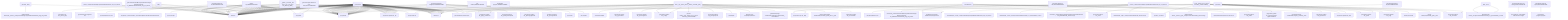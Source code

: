 graph TD
    app-mlperf-inference,d775cac873ee4231_(_python,_resnet50,_tvm-onnx,_cpu,_test,_r5.0-dev_default,_offline_) --> detect,os
    app-mlperf-inference,d775cac873ee4231_(_python,_resnet50,_tvm-onnx,_cpu,_test,_r5.0-dev_default,_offline_) --> get,sys-utils-cm
    app-mlperf-inference,d775cac873ee4231_(_python,_resnet50,_tvm-onnx,_cpu,_test,_r5.0-dev_default,_offline_) --> get,python
    get-mlperf-inference-src,4b57186581024797 --> detect,os
    get-mlperf-inference-src,4b57186581024797 --> get,python3
    get-mlperf-inference-src,4b57186581024797 --> get,git,repo,_branch.master,_repo.https://github.com/mlcommons/inference
    app-mlperf-inference,d775cac873ee4231_(_python,_resnet50,_tvm-onnx,_cpu,_test,_r5.0-dev_default,_offline_) --> get,mlcommons,inference,src
    get-mlperf-inference-utils,e341e5f86d8342e5 --> get,mlperf,inference,src
    app-mlperf-inference,d775cac873ee4231_(_python,_resnet50,_tvm-onnx,_cpu,_test,_r5.0-dev_default,_offline_) --> get,mlperf,inference,utils
    download-file,9cdc8dc41aae437e_(_wget,_url.https://armi.in/files/caffe_ilsvrc12.tar.gz_) --> detect,os
    download-and-extract,c67e81a4ce2649f5_(_extract,_wget,_url.https://armi.in/files/caffe_ilsvrc12.tar.gz_) --> download,file,_wget,_url.https://armi.in/files/caffe_ilsvrc12.tar.gz
    extract-file,3f0b76219d004817_(_path./home/runner/MLC/repos/local/cache/download-file_4b2fe385/caffe_ilsvrc12.tar.gz_) --> detect,os
    download-and-extract,c67e81a4ce2649f5_(_extract,_wget,_url.https://armi.in/files/caffe_ilsvrc12.tar.gz_) --> extract,file,_path./home/runner/MLC/repos/local/cache/download-file_4b2fe385/caffe_ilsvrc12.tar.gz
    get-dataset-imagenet-aux,bb2c6dd8c8c64217 --> download-and-extract,_extract,_wget,_url.https://armi.in/files/caffe_ilsvrc12.tar.gz
    app-mlperf-inference,d775cac873ee4231_(_python,_resnet50,_tvm-onnx,_cpu,_test,_r5.0-dev_default,_offline_) --> get,dataset-aux,imagenet-aux
    app-mlperf-inference-mlcommons-python,ff149e9781fc4b65_(_tvm-onnx,_cpu,_batch_size.1,_offline,_resnet50,_fp32_) --> detect,os
    detect-cpu,586c8a43320142f7 --> detect,os
    app-mlperf-inference-mlcommons-python,ff149e9781fc4b65_(_tvm-onnx,_cpu,_batch_size.1,_offline,_resnet50,_fp32_) --> detect,cpu
    app-mlperf-inference-mlcommons-python,ff149e9781fc4b65_(_tvm-onnx,_cpu,_batch_size.1,_offline,_resnet50,_fp32_) --> get,sys-utils-cm
    app-mlperf-inference-mlcommons-python,ff149e9781fc4b65_(_tvm-onnx,_cpu,_batch_size.1,_offline,_resnet50,_fp32_) --> get,python
    get-generic-python-lib,94b62a682bc44791_(_onnxruntime_) --> detect,os
    detect-cpu,586c8a43320142f7 --> detect,os
    get-generic-python-lib,94b62a682bc44791_(_onnxruntime_) --> detect,cpu
    get-generic-python-lib,94b62a682bc44791_(_onnxruntime_) --> get,python3
    get-generic-python-lib,94b62a682bc44791_(_pip_) --> detect,os
    detect-cpu,586c8a43320142f7 --> detect,os
    get-generic-python-lib,94b62a682bc44791_(_pip_) --> detect,cpu
    get-generic-python-lib,94b62a682bc44791_(_pip_) --> get,python3
    get-generic-python-lib,94b62a682bc44791_(_onnxruntime_) --> get,generic-python-lib,_pip
    app-mlperf-inference-mlcommons-python,ff149e9781fc4b65_(_tvm-onnx,_cpu,_batch_size.1,_offline,_resnet50,_fp32_) --> get,generic-python-lib,_onnxruntime
    download-file,9cdc8dc41aae437e_(_cmutil,_url.https://armi.in/files/resnet50_v1_op11/resnet50_v1.onnx_) --> detect,os
    download-and-extract,c67e81a4ce2649f5_(_url.https://armi.in/files/resnet50_v1_op11/resnet50_v1.onnx_) --> download,file,_cmutil,_url.https://armi.in/files/resnet50_v1_op11/resnet50_v1.onnx
    get-ml-model-resnet50,56203e4e998b4bc0_(_batch_size.1,_fp32_) --> download-and-extract,_url.https://armi.in/files/resnet50_v1_op11/resnet50_v1.onnx
    app-mlperf-inference-mlcommons-python,ff149e9781fc4b65_(_tvm-onnx,_cpu,_batch_size.1,_offline,_resnet50,_fp32_) --> get,ml-model,image-classification,resnet50,_batch_size.1,_fp32
    get-preprocessed-dataset-imagenet,f259d490bbaf45f5_(_-for.mobilenet_) --> get,python3
    get-dataset-imagenet-val,7afd58d287fe4f11_(_size.500,_2012_) --> detect,os
    download-file,9cdc8dc41aae437e_(_cmutil,_url.http://cKnowledge.org/ai/data/ILSVRC2012_img_val_500.tar_) --> detect,os
    download-and-extract,c67e81a4ce2649f5_(_extract,_url.http://cKnowledge.org/ai/data/ILSVRC2012_img_val_500.tar_) --> download,file,_cmutil,_url.http://cKnowledge.org/ai/data/ILSVRC2012_img_val_500.tar
    extract-file,3f0b76219d004817_(_path./home/runner/MLC/repos/local/cache/get-dataset-imagenet-val_a884deca/ILSVRC2012_img_val_500.tar_) --> detect,os
    download-and-extract,c67e81a4ce2649f5_(_extract,_url.http://cKnowledge.org/ai/data/ILSVRC2012_img_val_500.tar_) --> extract,file,_path./home/runner/MLC/repos/local/cache/get-dataset-imagenet-val_a884deca/ILSVRC2012_img_val_500.tar
    get-dataset-imagenet-val,7afd58d287fe4f11_(_size.500,_2012_) --> download-and-extract,file,_extract,_url.http://cKnowledge.org/ai/data/ILSVRC2012_img_val_500.tar
    get-preprocessed-dataset-imagenet,f259d490bbaf45f5_(_-for.mobilenet_) --> get,dataset,image-classification,original,_size.500,_2012
    get-preprocessed-dataset-imagenet,f259d490bbaf45f5_(_-for.mobilenet_) --> get,dataset-aux,image-classification,imagenet-aux
    get-generic-python-lib,94b62a682bc44791_(_package.opencv-python-headless_) --> detect,os
    detect-cpu,586c8a43320142f7 --> detect,os
    get-generic-python-lib,94b62a682bc44791_(_package.opencv-python-headless_) --> detect,cpu
    get-generic-python-lib,94b62a682bc44791_(_package.opencv-python-headless_) --> get,python3
    get-generic-python-lib,94b62a682bc44791_(_pip_) --> get,python3
    get-generic-python-lib,94b62a682bc44791_(_package.opencv-python-headless_) --> get,generic-python-lib,_pip
    get-preprocessed-dataset-imagenet,f259d490bbaf45f5_(_-for.mobilenet_) --> get,generic-python-lib,_package.opencv-python-headless
    get-generic-python-lib,94b62a682bc44791_(_pillow_) --> detect,os
    detect-cpu,586c8a43320142f7 --> detect,os
    get-generic-python-lib,94b62a682bc44791_(_pillow_) --> detect,cpu
    get-generic-python-lib,94b62a682bc44791_(_pillow_) --> get,python3
    get-generic-python-lib,94b62a682bc44791_(_pip_) --> get,python3
    get-generic-python-lib,94b62a682bc44791_(_pillow_) --> get,generic-python-lib,_pip
    get-preprocessed-dataset-imagenet,f259d490bbaf45f5_(_-for.mobilenet_) --> get,generic-python-lib,_pillow
    get-preprocessed-dataset-imagenet,f259d490bbaf45f5_(_-for.mobilenet_) --> mlperf,mlcommons,inference,source,src
    get-generic-sys-util,bb0393afa8404a11_(_libgl_) --> detect,os
    get-generic-sys-util,bb0393afa8404a11_(_install,_libgl_) --> detect,os
    get-generic-sys-util,bb0393afa8404a11_(_libgl_) --> get,generic-sys-util,_install,_libgl
    get-preprocessed-dataset-imagenet,f259d490bbaf45f5_(_-for.mobilenet_) --> get,generic-sys-util,_libgl
    app-mlperf-inference-mlcommons-python,ff149e9781fc4b65_(_tvm-onnx,_cpu,_batch_size.1,_offline,_resnet50,_fp32_) --> get,dataset,image-classification,imagenet,preprocessed,_-for.mobilenet
    app-mlperf-inference-mlcommons-python,ff149e9781fc4b65_(_tvm-onnx,_cpu,_batch_size.1,_offline,_resnet50,_fp32_) --> get,dataset-aux,image-classification,imagenet-aux
    generate-mlperf-inference-user-conf,3af4475745964b93 --> detect,os
    detect-cpu,586c8a43320142f7 --> detect,os
    generate-mlperf-inference-user-conf,3af4475745964b93 --> detect,cpu
    generate-mlperf-inference-user-conf,3af4475745964b93 --> get,python
    generate-mlperf-inference-user-conf,3af4475745964b93 --> get,mlcommons,inference,src
    get-mlperf-inference-sut-configs,c2fbf72009e2445b --> get,cache,dir,_name.mlperf-inference-sut-configs
    generate-mlperf-inference-user-conf,3af4475745964b93 --> get,sut,configs
    app-mlperf-inference-mlcommons-python,ff149e9781fc4b65_(_tvm-onnx,_cpu,_batch_size.1,_offline,_resnet50,_fp32_) --> generate,user-conf,mlperf,inference
    get-mlperf-inference-loadgen,64c3d98d0ba04950 --> detect,os
    get-mlperf-inference-loadgen,64c3d98d0ba04950 --> get,python3
    get-mlperf-inference-loadgen,64c3d98d0ba04950 --> get,mlcommons,inference,src
    get-mlperf-inference-loadgen,64c3d98d0ba04950 --> get,compiler
    detect-cpu,586c8a43320142f7 --> detect,os
    get-cmake,52bf974d791b4fc8 --> detect,cpu
    get-mlperf-inference-loadgen,64c3d98d0ba04950 --> get,cmake
    get-generic-python-lib,94b62a682bc44791_(_package.wheel_) --> detect,os
    detect-cpu,586c8a43320142f7 --> detect,os
    get-generic-python-lib,94b62a682bc44791_(_package.wheel_) --> detect,cpu
    get-generic-python-lib,94b62a682bc44791_(_package.wheel_) --> get,python3
    get-generic-python-lib,94b62a682bc44791_(_pip_) --> get,python3
    get-generic-python-lib,94b62a682bc44791_(_package.wheel_) --> get,generic-python-lib,_pip
    get-mlperf-inference-loadgen,64c3d98d0ba04950 --> get,generic-python-lib,_package.wheel
    get-generic-python-lib,94b62a682bc44791_(_pip_) --> get,python3
    get-mlperf-inference-loadgen,64c3d98d0ba04950 --> get,generic-python-lib,_pip
    get-generic-python-lib,94b62a682bc44791_(_package.pybind11_) --> detect,os
    detect-cpu,586c8a43320142f7 --> detect,os
    get-generic-python-lib,94b62a682bc44791_(_package.pybind11_) --> detect,cpu
    get-generic-python-lib,94b62a682bc44791_(_package.pybind11_) --> get,python3
    get-generic-python-lib,94b62a682bc44791_(_pip_) --> get,python3
    get-generic-python-lib,94b62a682bc44791_(_package.pybind11_) --> get,generic-python-lib,_pip
    get-mlperf-inference-loadgen,64c3d98d0ba04950 --> get,generic-python-lib,_package.pybind11
    get-generic-python-lib,94b62a682bc44791_(_package.setuptools_) --> detect,os
    detect-cpu,586c8a43320142f7 --> detect,os
    get-generic-python-lib,94b62a682bc44791_(_package.setuptools_) --> detect,cpu
    get-generic-python-lib,94b62a682bc44791_(_package.setuptools_) --> get,python3
    get-generic-python-lib,94b62a682bc44791_(_pip_) --> get,python3
    get-generic-python-lib,94b62a682bc44791_(_package.setuptools_) --> get,generic-python-lib,_pip
    get-mlperf-inference-loadgen,64c3d98d0ba04950 --> get,generic-python-lib,_package.setuptools
    app-mlperf-inference-mlcommons-python,ff149e9781fc4b65_(_tvm-onnx,_cpu,_batch_size.1,_offline,_resnet50,_fp32_) --> get,loadgen
    app-mlperf-inference-mlcommons-python,ff149e9781fc4b65_(_tvm-onnx,_cpu,_batch_size.1,_offline,_resnet50,_fp32_) --> get,mlcommons,inference,src
    app-mlperf-inference-mlcommons-python,ff149e9781fc4b65_(_tvm-onnx,_cpu,_batch_size.1,_offline,_resnet50,_fp32_) --> get,mlcommons,inference,src
    get-generic-python-lib,94b62a682bc44791_(_package.psutil_) --> detect,os
    detect-cpu,586c8a43320142f7 --> detect,os
    get-generic-python-lib,94b62a682bc44791_(_package.psutil_) --> detect,cpu
    get-generic-python-lib,94b62a682bc44791_(_package.psutil_) --> get,python3
    get-generic-python-lib,94b62a682bc44791_(_pip_) --> get,python3
    get-generic-python-lib,94b62a682bc44791_(_package.psutil_) --> get,generic-python-lib,_pip
    app-mlperf-inference-mlcommons-python,ff149e9781fc4b65_(_tvm-onnx,_cpu,_batch_size.1,_offline,_resnet50,_fp32_) --> get,generic-python-lib,_package.psutil
    get-generic-python-lib,94b62a682bc44791_(_onnx_) --> detect,os
    detect-cpu,586c8a43320142f7 --> detect,os
    get-generic-python-lib,94b62a682bc44791_(_onnx_) --> detect,cpu
    get-generic-python-lib,94b62a682bc44791_(_onnx_) --> get,python3
    get-generic-python-lib,94b62a682bc44791_(_pip_) --> get,python3
    get-generic-python-lib,94b62a682bc44791_(_onnx_) --> get,generic-python-lib,_pip
    app-mlperf-inference-mlcommons-python,ff149e9781fc4b65_(_tvm-onnx,_cpu,_batch_size.1,_offline,_resnet50,_fp32_) --> get,generic-python-lib,_onnx
    get-generic-python-lib,94b62a682bc44791_(_numpy_) --> detect,os
    detect-cpu,586c8a43320142f7 --> detect,os
    get-generic-python-lib,94b62a682bc44791_(_numpy_) --> detect,cpu
    get-generic-python-lib,94b62a682bc44791_(_numpy_) --> get,python3
    get-generic-python-lib,94b62a682bc44791_(_pip_) --> get,python3
    get-generic-python-lib,94b62a682bc44791_(_numpy_) --> get,generic-python-lib,_pip
    app-mlperf-inference-mlcommons-python,ff149e9781fc4b65_(_tvm-onnx,_cpu,_batch_size.1,_offline,_resnet50,_fp32_) --> get,generic-python-lib,_numpy
    get-tvm,93c89140e6224f4b_(_pip-install_) --> cmake,get-cmake
    detect-cpu,586c8a43320142f7 --> detect,os
    get-tvm,93c89140e6224f4b_(_pip-install_) --> detect,cpu
    get-generic-python-lib,94b62a682bc44791_(_typing_extensions_) --> detect,os
    detect-cpu,586c8a43320142f7 --> detect,os
    get-generic-python-lib,94b62a682bc44791_(_typing_extensions_) --> detect,cpu
    get-generic-python-lib,94b62a682bc44791_(_typing_extensions_) --> get,python3
    get-generic-python-lib,94b62a682bc44791_(_pip_) --> get,python3
    get-generic-python-lib,94b62a682bc44791_(_typing_extensions_) --> get,generic-python-lib,_pip
    get-tvm,93c89140e6224f4b_(_pip-install_) --> get,generic-python-lib,_typing_extensions
    get-generic-python-lib,94b62a682bc44791_(_decorator_) --> detect,os
    detect-cpu,586c8a43320142f7 --> detect,os
    get-generic-python-lib,94b62a682bc44791_(_decorator_) --> detect,cpu
    get-generic-python-lib,94b62a682bc44791_(_decorator_) --> get,python3
    get-generic-python-lib,94b62a682bc44791_(_pip_) --> get,python3
    get-generic-python-lib,94b62a682bc44791_(_decorator_) --> get,generic-python-lib,_pip
    get-tvm,93c89140e6224f4b_(_pip-install_) --> get,generic-python-lib,_decorator
    get-generic-python-lib,94b62a682bc44791_(_scipy_) --> detect,os
    detect-cpu,586c8a43320142f7 --> detect,os
    get-generic-python-lib,94b62a682bc44791_(_scipy_) --> detect,cpu
    get-generic-python-lib,94b62a682bc44791_(_scipy_) --> get,python3
    get-generic-python-lib,94b62a682bc44791_(_pip_) --> get,python3
    get-generic-python-lib,94b62a682bc44791_(_scipy_) --> get,generic-python-lib,_pip
    get-tvm,93c89140e6224f4b_(_pip-install_) --> get,generic-python-lib,_scipy
    get-generic-python-lib,94b62a682bc44791_(_attrs_) --> detect,os
    detect-cpu,586c8a43320142f7 --> detect,os
    get-generic-python-lib,94b62a682bc44791_(_attrs_) --> detect,cpu
    get-generic-python-lib,94b62a682bc44791_(_attrs_) --> get,python3
    get-generic-python-lib,94b62a682bc44791_(_pip_) --> get,python3
    get-generic-python-lib,94b62a682bc44791_(_attrs_) --> get,generic-python-lib,_pip
    get-tvm,93c89140e6224f4b_(_pip-install_) --> get,generic-python-lib,_attrs
    get-generic-python-lib,94b62a682bc44791_(_psutil_) --> detect,os
    detect-cpu,586c8a43320142f7 --> detect,os
    get-generic-python-lib,94b62a682bc44791_(_psutil_) --> detect,cpu
    get-generic-python-lib,94b62a682bc44791_(_psutil_) --> get,python3
    get-generic-python-lib,94b62a682bc44791_(_pip_) --> get,python3
    get-generic-python-lib,94b62a682bc44791_(_psutil_) --> get,generic-python-lib,_pip
    get-tvm,93c89140e6224f4b_(_pip-install_) --> get,generic-python-lib,_psutil
    get-generic-python-lib,94b62a682bc44791_(_apache-tvm_) --> detect,os
    detect-cpu,586c8a43320142f7 --> detect,os
    get-generic-python-lib,94b62a682bc44791_(_apache-tvm_) --> detect,cpu
    get-generic-python-lib,94b62a682bc44791_(_apache-tvm_) --> get,python3
    get-generic-python-lib,94b62a682bc44791_(_pip_) --> get,python3
    get-generic-python-lib,94b62a682bc44791_(_apache-tvm_) --> get,generic-python-lib,_pip
    get-generic-python-lib,94b62a682bc44791_(_typing_extensions_) --> get,python3
    get-generic-python-lib,94b62a682bc44791_(_apache-tvm_) --> get,generic-python-lib,_typing_extensions
    get-tvm,93c89140e6224f4b_(_pip-install_) --> get,generic-python-lib,_apache-tvm
    app-mlperf-inference-mlcommons-python,ff149e9781fc4b65_(_tvm-onnx,_cpu,_batch_size.1,_offline,_resnet50,_fp32_) --> get,tvm,_pip-install
    get-tvm-model,c1b7b656b6224307_(_onnx,_batch_size.1,_graph-executor,_model.resnet50_) --> get,python3
    get-tvm-model,c1b7b656b6224307_(_onnx,_batch_size.1,_graph-executor,_model.resnet50_) --> get,tvm,_pip-install
    get-generic-python-lib,94b62a682bc44791_(_decorator_) --> get,python3
    get-tvm-model,c1b7b656b6224307_(_onnx,_batch_size.1,_graph-executor,_model.resnet50_) --> get,generic-python-lib,_decorator
    get-generic-python-lib,94b62a682bc44791_(_psutil_) --> get,python3
    get-tvm-model,c1b7b656b6224307_(_onnx,_batch_size.1,_graph-executor,_model.resnet50_) --> get,generic-python-lib,_psutil
    get-generic-python-lib,94b62a682bc44791_(_scipy_) --> get,python3
    get-tvm-model,c1b7b656b6224307_(_onnx,_batch_size.1,_graph-executor,_model.resnet50_) --> get,generic-python-lib,_scipy
    get-generic-python-lib,94b62a682bc44791_(_attrs_) --> get,python3
    get-tvm-model,c1b7b656b6224307_(_onnx,_batch_size.1,_graph-executor,_model.resnet50_) --> get,generic-python-lib,_attrs
    get-generic-python-lib,94b62a682bc44791_(_onnx_) --> get,python3
    get-tvm-model,c1b7b656b6224307_(_onnx,_batch_size.1,_graph-executor,_model.resnet50_) --> get,generic-python-lib,_onnx
    get-ml-model-resnet50,56203e4e998b4bc0_(_fp32,_onnx_) --> download-and-extract,_url.https://armi.in/files/resnet50_v1_op11/resnet50_v1.onnx
    get-tvm-model,c1b7b656b6224307_(_onnx,_batch_size.1,_graph-executor,_model.resnet50_) --> get,ml-model,raw,resnet50,_fp32,_onnx
    app-mlperf-inference-mlcommons-python,ff149e9781fc4b65_(_tvm-onnx,_cpu,_batch_size.1,_offline,_resnet50,_fp32_) --> get,tvm-model,_onnx,_batch_size.1,_graph-executor,_model.resnet50
    get-generic-python-lib,94b62a682bc44791_(_opencv-python_) --> detect,os
    detect-cpu,586c8a43320142f7 --> detect,os
    get-generic-python-lib,94b62a682bc44791_(_opencv-python_) --> detect,cpu
    get-generic-python-lib,94b62a682bc44791_(_opencv-python_) --> get,python3
    get-generic-python-lib,94b62a682bc44791_(_pip_) --> get,python3
    get-generic-python-lib,94b62a682bc44791_(_opencv-python_) --> get,generic-python-lib,_pip
    app-mlperf-inference-mlcommons-python,ff149e9781fc4b65_(_tvm-onnx,_cpu,_batch_size.1,_offline,_resnet50,_fp32_) --> get,generic-python-lib,_opencv-python
    app-mlperf-inference-mlcommons-python,ff149e9781fc4b65_(_tvm-onnx,_cpu,_batch_size.1,_offline,_resnet50,_fp32_) --> get,generic-sys-util,_libgl
    get-generic-python-lib,94b62a682bc44791_(_numpy_) --> get,python3
    app-mlperf-inference-mlcommons-python,ff149e9781fc4b65_(_tvm-onnx,_cpu,_batch_size.1,_offline,_resnet50,_fp32_) --> get,generic-python-lib,_numpy
    get-generic-python-lib,94b62a682bc44791_(_pycocotools_) --> detect,os
    detect-cpu,586c8a43320142f7 --> detect,os
    get-generic-python-lib,94b62a682bc44791_(_pycocotools_) --> detect,cpu
    get-generic-python-lib,94b62a682bc44791_(_pycocotools_) --> get,python3
    get-generic-python-lib,94b62a682bc44791_(_pip_) --> get,python3
    get-generic-python-lib,94b62a682bc44791_(_pycocotools_) --> get,generic-python-lib,_pip
    app-mlperf-inference-mlcommons-python,ff149e9781fc4b65_(_tvm-onnx,_cpu,_batch_size.1,_offline,_resnet50,_fp32_) --> get,generic-python-lib,_pycocotools
    detect-cpu,586c8a43320142f7 --> detect,os
    benchmark-program,19f369ef47084895 --> detect,cpu
    benchmark-program-mlperf,cfff0132a8aa4018 --> benchmark-program,program
    app-mlperf-inference-mlcommons-python,ff149e9781fc4b65_(_tvm-onnx,_cpu,_batch_size.1,_offline,_resnet50,_fp32_) --> benchmark-mlperf